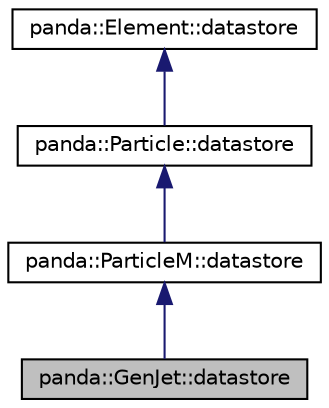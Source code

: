 digraph G
{
  edge [fontname="Helvetica",fontsize="10",labelfontname="Helvetica",labelfontsize="10"];
  node [fontname="Helvetica",fontsize="10",shape=record];
  Node1 [label="panda::GenJet::datastore",height=0.2,width=0.4,color="black", fillcolor="grey75", style="filled" fontcolor="black"];
  Node2 -> Node1 [dir=back,color="midnightblue",fontsize="10",style="solid"];
  Node2 [label="panda::ParticleM::datastore",height=0.2,width=0.4,color="black", fillcolor="white", style="filled",URL="$structpanda_1_1ParticleM_1_1datastore.html"];
  Node3 -> Node2 [dir=back,color="midnightblue",fontsize="10",style="solid"];
  Node3 [label="panda::Particle::datastore",height=0.2,width=0.4,color="black", fillcolor="white", style="filled",URL="$structpanda_1_1Particle_1_1datastore.html"];
  Node4 -> Node3 [dir=back,color="midnightblue",fontsize="10",style="solid"];
  Node4 [label="panda::Element::datastore",height=0.2,width=0.4,color="black", fillcolor="white", style="filled",URL="$structpanda_1_1Element_1_1datastore.html"];
}
